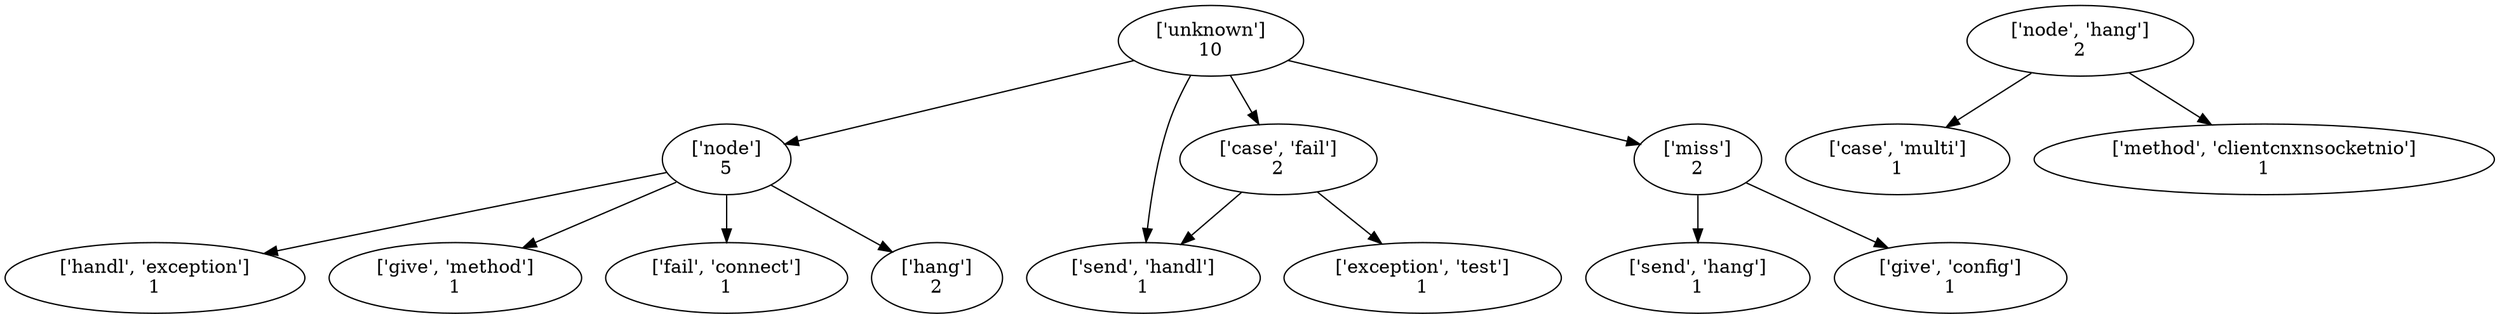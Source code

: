 strict digraph  {
	"['unknown']
10" -> "['node']
5";
	"['unknown']
10" -> "['case', 'fail']
2";
	"['unknown']
10" -> "['send', 'handl']
1";
	"['unknown']
10" -> "['miss']
2";
	"['node']
5" -> "['handl', 'exception']
1";
	"['node']
5" -> "['give', 'method']
1";
	"['node']
5" -> "['fail', 'connect']
1";
	"['node']
5" -> "['hang']
2";
	"['case', 'fail']
2" -> "['send', 'handl']
1";
	"['case', 'fail']
2" -> "['exception', 'test']
1";
	"['miss']
2" -> "['send', 'hang']
1";
	"['miss']
2" -> "['give', 'config']
1";
	"['node', 'hang']
2" -> "['case', 'multi']
1";
	"['node', 'hang']
2" -> "['method', 'clientcnxnsocketnio']
1";
}
